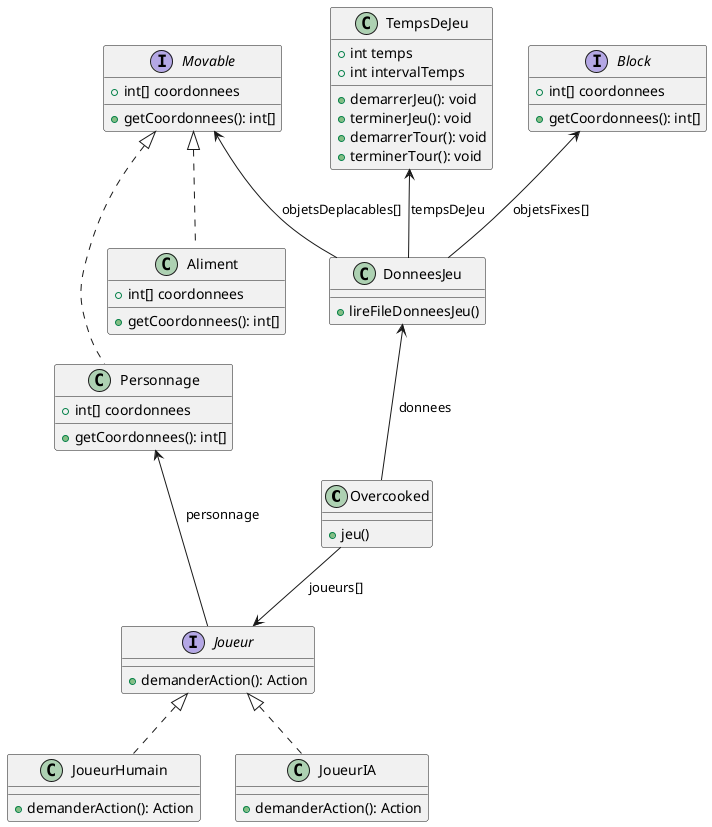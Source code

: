 @startuml
'https://plantuml.com/class-diagram

class Overcooked {
+ jeu()
}

"Overcooked" --> "Joueur" : "joueurs[]"

interface Movable {
    + int[] coordonnees
    + getCoordonnees(): int[]
}

interface Joueur {
    + demanderAction(): Action
}
"Personnage" <-- "Joueur" : "personnage"

class JoueurHumain implements Joueur {
    + demanderAction(): Action
}

class JoueurIA implements Joueur {
    + demanderAction(): Action
}

class Personnage implements Movable {
    + int[] coordonnees
    + getCoordonnees(): int[]
}

class Aliment implements Movable {
    + int[] coordonnees
    + getCoordonnees(): int[]
}

class TempsDeJeu {
    + int temps
    + int intervalTemps
    + demarrerJeu(): void
    + terminerJeu(): void
    + demarrerTour(): void
    + terminerTour(): void
}

class DonneesJeu {
    + lireFileDonneesJeu()
}

interface Block {
    + int[] coordonnees
    + getCoordonnees(): int[]
}
"Block" <-- "DonneesJeu" : "objetsFixes[]"
"Movable" <-- "DonneesJeu" : "objetsDeplacables[]"
"DonneesJeu" <-- "Overcooked" : "donnees"
"TempsDeJeu" <-- "DonneesJeu" : "tempsDeJeu"



@enduml